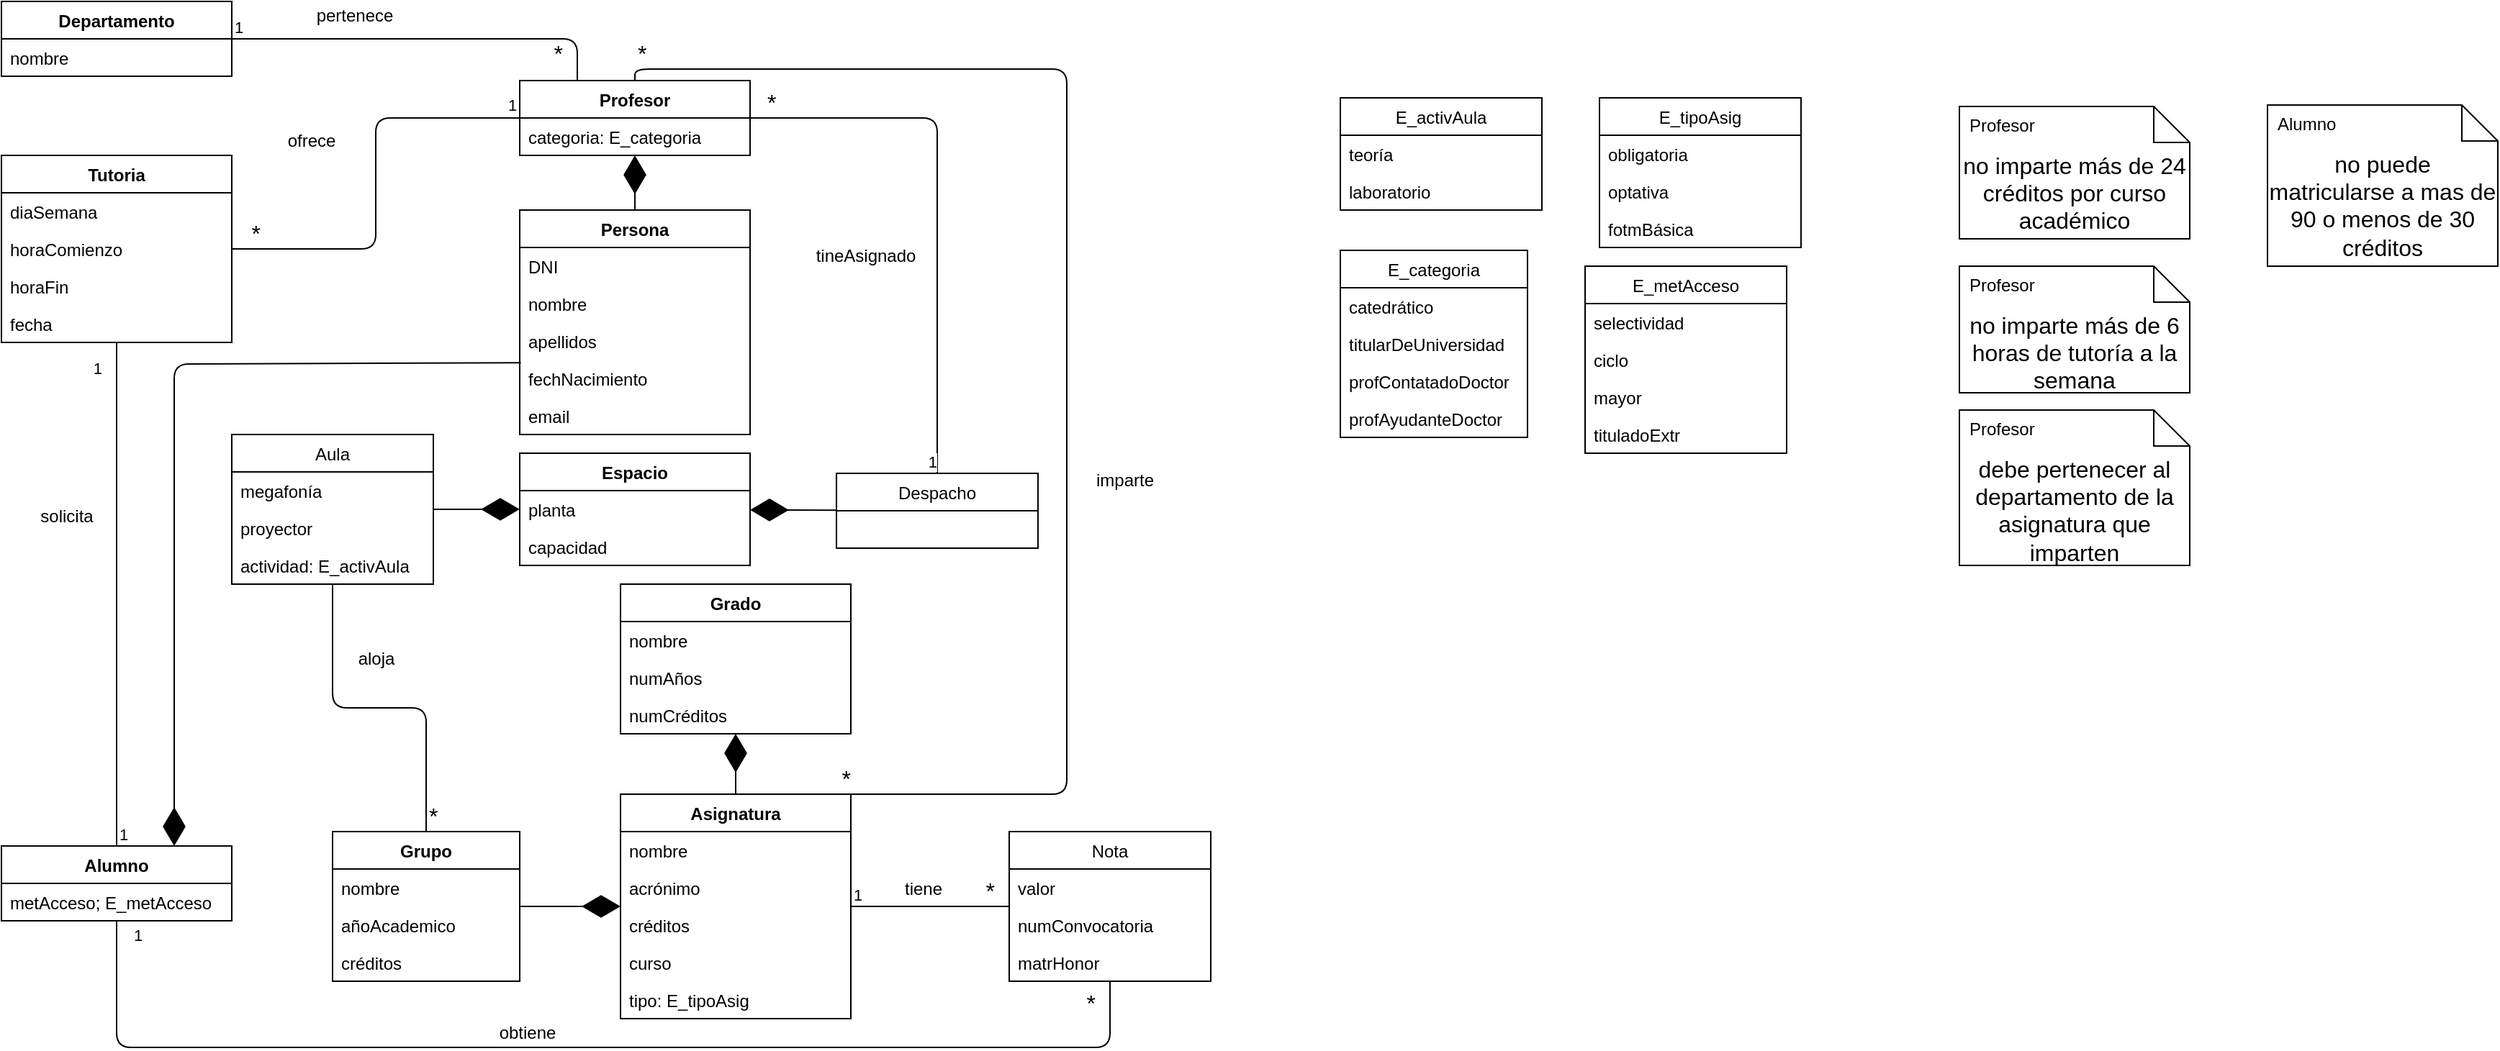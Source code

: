 <mxfile version="13.8.8" type="github">
  <diagram name="Page-1" id="e7e014a7-5840-1c2e-5031-d8a46d1fe8dd">
    <mxGraphModel dx="1422" dy="762" grid="1" gridSize="10" guides="1" tooltips="1" connect="1" arrows="1" fold="1" page="1" pageScale="1" pageWidth="1169" pageHeight="826" background="#ffffff" math="0" shadow="0">
      <root>
        <mxCell id="0" />
        <mxCell id="1" parent="0" />
        <mxCell id="M6ggTWckeQVyD1pX4SUF-41" value="Alumno" style="swimlane;fontStyle=1;align=center;verticalAlign=top;childLayout=stackLayout;horizontal=1;startSize=26;horizontalStack=0;resizeParent=1;resizeParentMax=0;resizeLast=0;collapsible=1;marginBottom=0;" parent="1" vertex="1">
          <mxGeometry x="180" y="620" width="160" height="52" as="geometry" />
        </mxCell>
        <mxCell id="M6ggTWckeQVyD1pX4SUF-42" value="metAcceso; E_metAcceso" style="text;strokeColor=none;fillColor=none;align=left;verticalAlign=top;spacingLeft=4;spacingRight=4;overflow=hidden;rotatable=0;points=[[0,0.5],[1,0.5]];portConstraint=eastwest;" parent="M6ggTWckeQVyD1pX4SUF-41" vertex="1">
          <mxGeometry y="26" width="160" height="26" as="geometry" />
        </mxCell>
        <mxCell id="M6ggTWckeQVyD1pX4SUF-49" value="Asignatura" style="swimlane;fontStyle=1;align=center;verticalAlign=top;childLayout=stackLayout;horizontal=1;startSize=26;horizontalStack=0;resizeParent=1;resizeParentMax=0;resizeLast=0;collapsible=1;marginBottom=0;" parent="1" vertex="1">
          <mxGeometry x="610" y="584" width="160" height="156" as="geometry" />
        </mxCell>
        <mxCell id="M6ggTWckeQVyD1pX4SUF-156" value="nombre" style="text;strokeColor=none;fillColor=none;align=left;verticalAlign=top;spacingLeft=4;spacingRight=4;overflow=hidden;rotatable=0;points=[[0,0.5],[1,0.5]];portConstraint=eastwest;" parent="M6ggTWckeQVyD1pX4SUF-49" vertex="1">
          <mxGeometry y="26" width="160" height="26" as="geometry" />
        </mxCell>
        <mxCell id="M6ggTWckeQVyD1pX4SUF-157" value="acrónimo" style="text;strokeColor=none;fillColor=none;align=left;verticalAlign=top;spacingLeft=4;spacingRight=4;overflow=hidden;rotatable=0;points=[[0,0.5],[1,0.5]];portConstraint=eastwest;" parent="M6ggTWckeQVyD1pX4SUF-49" vertex="1">
          <mxGeometry y="52" width="160" height="26" as="geometry" />
        </mxCell>
        <mxCell id="M6ggTWckeQVyD1pX4SUF-158" value="créditos" style="text;strokeColor=none;fillColor=none;align=left;verticalAlign=top;spacingLeft=4;spacingRight=4;overflow=hidden;rotatable=0;points=[[0,0.5],[1,0.5]];portConstraint=eastwest;" parent="M6ggTWckeQVyD1pX4SUF-49" vertex="1">
          <mxGeometry y="78" width="160" height="26" as="geometry" />
        </mxCell>
        <mxCell id="M6ggTWckeQVyD1pX4SUF-159" value="curso" style="text;strokeColor=none;fillColor=none;align=left;verticalAlign=top;spacingLeft=4;spacingRight=4;overflow=hidden;rotatable=0;points=[[0,0.5],[1,0.5]];portConstraint=eastwest;" parent="M6ggTWckeQVyD1pX4SUF-49" vertex="1">
          <mxGeometry y="104" width="160" height="26" as="geometry" />
        </mxCell>
        <mxCell id="M6ggTWckeQVyD1pX4SUF-50" value="tipo: E_tipoAsig" style="text;strokeColor=none;fillColor=none;align=left;verticalAlign=top;spacingLeft=4;spacingRight=4;overflow=hidden;rotatable=0;points=[[0,0.5],[1,0.5]];portConstraint=eastwest;" parent="M6ggTWckeQVyD1pX4SUF-49" vertex="1">
          <mxGeometry y="130" width="160" height="26" as="geometry" />
        </mxCell>
        <mxCell id="M6ggTWckeQVyD1pX4SUF-53" value="Grado" style="swimlane;fontStyle=1;align=center;verticalAlign=top;childLayout=stackLayout;horizontal=1;startSize=26;horizontalStack=0;resizeParent=1;resizeParentMax=0;resizeLast=0;collapsible=1;marginBottom=0;" parent="1" vertex="1">
          <mxGeometry x="610" y="438" width="160" height="104" as="geometry" />
        </mxCell>
        <mxCell id="M6ggTWckeQVyD1pX4SUF-177" value="nombre" style="text;strokeColor=none;fillColor=none;align=left;verticalAlign=top;spacingLeft=4;spacingRight=4;overflow=hidden;rotatable=0;points=[[0,0.5],[1,0.5]];portConstraint=eastwest;" parent="M6ggTWckeQVyD1pX4SUF-53" vertex="1">
          <mxGeometry y="26" width="160" height="26" as="geometry" />
        </mxCell>
        <mxCell id="M6ggTWckeQVyD1pX4SUF-178" value="numAños" style="text;strokeColor=none;fillColor=none;align=left;verticalAlign=top;spacingLeft=4;spacingRight=4;overflow=hidden;rotatable=0;points=[[0,0.5],[1,0.5]];portConstraint=eastwest;" parent="M6ggTWckeQVyD1pX4SUF-53" vertex="1">
          <mxGeometry y="52" width="160" height="26" as="geometry" />
        </mxCell>
        <mxCell id="M6ggTWckeQVyD1pX4SUF-54" value="numCréditos" style="text;strokeColor=none;fillColor=none;align=left;verticalAlign=top;spacingLeft=4;spacingRight=4;overflow=hidden;rotatable=0;points=[[0,0.5],[1,0.5]];portConstraint=eastwest;" parent="M6ggTWckeQVyD1pX4SUF-53" vertex="1">
          <mxGeometry y="78" width="160" height="26" as="geometry" />
        </mxCell>
        <mxCell id="M6ggTWckeQVyD1pX4SUF-70" value="Espacio" style="swimlane;fontStyle=1;align=center;verticalAlign=top;childLayout=stackLayout;horizontal=1;startSize=26;horizontalStack=0;resizeParent=1;resizeParentMax=0;resizeLast=0;collapsible=1;marginBottom=0;" parent="1" vertex="1">
          <mxGeometry x="540" y="347" width="160" height="78" as="geometry" />
        </mxCell>
        <mxCell id="M6ggTWckeQVyD1pX4SUF-122" value="planta" style="text;strokeColor=none;fillColor=none;align=left;verticalAlign=top;spacingLeft=4;spacingRight=4;overflow=hidden;rotatable=0;points=[[0,0.5],[1,0.5]];portConstraint=eastwest;" parent="M6ggTWckeQVyD1pX4SUF-70" vertex="1">
          <mxGeometry y="26" width="160" height="26" as="geometry" />
        </mxCell>
        <mxCell id="M6ggTWckeQVyD1pX4SUF-71" value="capacidad" style="text;strokeColor=none;fillColor=none;align=left;verticalAlign=top;spacingLeft=4;spacingRight=4;overflow=hidden;rotatable=0;points=[[0,0.5],[1,0.5]];portConstraint=eastwest;" parent="M6ggTWckeQVyD1pX4SUF-70" vertex="1">
          <mxGeometry y="52" width="160" height="26" as="geometry" />
        </mxCell>
        <mxCell id="M6ggTWckeQVyD1pX4SUF-74" value="Departamento" style="swimlane;fontStyle=1;align=center;verticalAlign=top;childLayout=stackLayout;horizontal=1;startSize=26;horizontalStack=0;resizeParent=1;resizeParentMax=0;resizeLast=0;collapsible=1;marginBottom=0;" parent="1" vertex="1">
          <mxGeometry x="180" y="33" width="160" height="52" as="geometry" />
        </mxCell>
        <mxCell id="M6ggTWckeQVyD1pX4SUF-75" value="nombre" style="text;strokeColor=none;fillColor=none;align=left;verticalAlign=top;spacingLeft=4;spacingRight=4;overflow=hidden;rotatable=0;points=[[0,0.5],[1,0.5]];portConstraint=eastwest;" parent="M6ggTWckeQVyD1pX4SUF-74" vertex="1">
          <mxGeometry y="26" width="160" height="26" as="geometry" />
        </mxCell>
        <mxCell id="M6ggTWckeQVyD1pX4SUF-78" value="Grupo" style="swimlane;fontStyle=1;align=center;verticalAlign=top;childLayout=stackLayout;horizontal=1;startSize=26;horizontalStack=0;resizeParent=1;resizeParentMax=0;resizeLast=0;collapsible=1;marginBottom=0;" parent="1" vertex="1">
          <mxGeometry x="410" y="610" width="130" height="104" as="geometry" />
        </mxCell>
        <mxCell id="M6ggTWckeQVyD1pX4SUF-179" value="nombre" style="text;strokeColor=none;fillColor=none;align=left;verticalAlign=top;spacingLeft=4;spacingRight=4;overflow=hidden;rotatable=0;points=[[0,0.5],[1,0.5]];portConstraint=eastwest;" parent="M6ggTWckeQVyD1pX4SUF-78" vertex="1">
          <mxGeometry y="26" width="130" height="26" as="geometry" />
        </mxCell>
        <mxCell id="M6ggTWckeQVyD1pX4SUF-180" value="añoAcademico" style="text;strokeColor=none;fillColor=none;align=left;verticalAlign=top;spacingLeft=4;spacingRight=4;overflow=hidden;rotatable=0;points=[[0,0.5],[1,0.5]];portConstraint=eastwest;" parent="M6ggTWckeQVyD1pX4SUF-78" vertex="1">
          <mxGeometry y="52" width="130" height="26" as="geometry" />
        </mxCell>
        <mxCell id="M6ggTWckeQVyD1pX4SUF-79" value="créditos" style="text;strokeColor=none;fillColor=none;align=left;verticalAlign=top;spacingLeft=4;spacingRight=4;overflow=hidden;rotatable=0;points=[[0,0.5],[1,0.5]];portConstraint=eastwest;" parent="M6ggTWckeQVyD1pX4SUF-78" vertex="1">
          <mxGeometry y="78" width="130" height="26" as="geometry" />
        </mxCell>
        <mxCell id="M6ggTWckeQVyD1pX4SUF-82" value="Profesor" style="swimlane;fontStyle=1;align=center;verticalAlign=top;childLayout=stackLayout;horizontal=1;startSize=26;horizontalStack=0;resizeParent=1;resizeParentMax=0;resizeLast=0;collapsible=1;marginBottom=0;" parent="1" vertex="1">
          <mxGeometry x="540" y="88" width="160" height="52" as="geometry" />
        </mxCell>
        <mxCell id="M6ggTWckeQVyD1pX4SUF-99" value="categoria: E_categoria" style="text;strokeColor=none;fillColor=none;align=left;verticalAlign=top;spacingLeft=4;spacingRight=4;overflow=hidden;rotatable=0;points=[[0,0.5],[1,0.5]];portConstraint=eastwest;" parent="M6ggTWckeQVyD1pX4SUF-82" vertex="1">
          <mxGeometry y="26" width="160" height="26" as="geometry" />
        </mxCell>
        <mxCell id="M6ggTWckeQVyD1pX4SUF-87" value="Tutoria" style="swimlane;fontStyle=1;align=center;verticalAlign=top;childLayout=stackLayout;horizontal=1;startSize=26;horizontalStack=0;resizeParent=1;resizeParentMax=0;resizeLast=0;collapsible=1;marginBottom=0;" parent="1" vertex="1">
          <mxGeometry x="180" y="140" width="160" height="130" as="geometry" />
        </mxCell>
        <mxCell id="M6ggTWckeQVyD1pX4SUF-123" value="diaSemana" style="text;strokeColor=none;fillColor=none;align=left;verticalAlign=top;spacingLeft=4;spacingRight=4;overflow=hidden;rotatable=0;points=[[0,0.5],[1,0.5]];portConstraint=eastwest;" parent="M6ggTWckeQVyD1pX4SUF-87" vertex="1">
          <mxGeometry y="26" width="160" height="26" as="geometry" />
        </mxCell>
        <mxCell id="M6ggTWckeQVyD1pX4SUF-126" value="horaComienzo" style="text;strokeColor=none;fillColor=none;align=left;verticalAlign=top;spacingLeft=4;spacingRight=4;overflow=hidden;rotatable=0;points=[[0,0.5],[1,0.5]];portConstraint=eastwest;" parent="M6ggTWckeQVyD1pX4SUF-87" vertex="1">
          <mxGeometry y="52" width="160" height="26" as="geometry" />
        </mxCell>
        <mxCell id="Cwh4qinpFO30hvYVrBIj-28" value="horaFin" style="text;strokeColor=none;fillColor=none;align=left;verticalAlign=top;spacingLeft=4;spacingRight=4;overflow=hidden;rotatable=0;points=[[0,0.5],[1,0.5]];portConstraint=eastwest;" vertex="1" parent="M6ggTWckeQVyD1pX4SUF-87">
          <mxGeometry y="78" width="160" height="26" as="geometry" />
        </mxCell>
        <mxCell id="M6ggTWckeQVyD1pX4SUF-88" value="fecha" style="text;strokeColor=none;fillColor=none;align=left;verticalAlign=top;spacingLeft=4;spacingRight=4;overflow=hidden;rotatable=0;points=[[0,0.5],[1,0.5]];portConstraint=eastwest;" parent="M6ggTWckeQVyD1pX4SUF-87" vertex="1">
          <mxGeometry y="104" width="160" height="26" as="geometry" />
        </mxCell>
        <mxCell id="M6ggTWckeQVyD1pX4SUF-113" value="E_categoria" style="swimlane;fontStyle=0;childLayout=stackLayout;horizontal=1;startSize=26;fillColor=none;horizontalStack=0;resizeParent=1;resizeParentMax=0;resizeLast=0;collapsible=1;marginBottom=0;" parent="1" vertex="1">
          <mxGeometry x="1110" y="206" width="130" height="130" as="geometry" />
        </mxCell>
        <mxCell id="M6ggTWckeQVyD1pX4SUF-114" value="catedrático" style="text;strokeColor=none;fillColor=none;align=left;verticalAlign=top;spacingLeft=4;spacingRight=4;overflow=hidden;rotatable=0;points=[[0,0.5],[1,0.5]];portConstraint=eastwest;" parent="M6ggTWckeQVyD1pX4SUF-113" vertex="1">
          <mxGeometry y="26" width="130" height="26" as="geometry" />
        </mxCell>
        <mxCell id="M6ggTWckeQVyD1pX4SUF-117" value="titularDeUniversidad" style="text;strokeColor=none;fillColor=none;align=left;verticalAlign=top;spacingLeft=4;spacingRight=4;overflow=hidden;rotatable=0;points=[[0,0.5],[1,0.5]];portConstraint=eastwest;" parent="M6ggTWckeQVyD1pX4SUF-113" vertex="1">
          <mxGeometry y="52" width="130" height="26" as="geometry" />
        </mxCell>
        <mxCell id="M6ggTWckeQVyD1pX4SUF-115" value="profContatadoDoctor" style="text;strokeColor=none;fillColor=none;align=left;verticalAlign=top;spacingLeft=4;spacingRight=4;overflow=hidden;rotatable=0;points=[[0,0.5],[1,0.5]];portConstraint=eastwest;" parent="M6ggTWckeQVyD1pX4SUF-113" vertex="1">
          <mxGeometry y="78" width="130" height="26" as="geometry" />
        </mxCell>
        <mxCell id="M6ggTWckeQVyD1pX4SUF-116" value="profAyudanteDoctor" style="text;strokeColor=none;fillColor=none;align=left;verticalAlign=top;spacingLeft=4;spacingRight=4;overflow=hidden;rotatable=0;points=[[0,0.5],[1,0.5]];portConstraint=eastwest;" parent="M6ggTWckeQVyD1pX4SUF-113" vertex="1">
          <mxGeometry y="104" width="130" height="26" as="geometry" />
        </mxCell>
        <mxCell id="M6ggTWckeQVyD1pX4SUF-135" value="Aula" style="swimlane;fontStyle=0;childLayout=stackLayout;horizontal=1;startSize=26;fillColor=none;horizontalStack=0;resizeParent=1;resizeParentMax=0;resizeLast=0;collapsible=1;marginBottom=0;" parent="1" vertex="1">
          <mxGeometry x="340" y="334" width="140" height="104" as="geometry" />
        </mxCell>
        <mxCell id="M6ggTWckeQVyD1pX4SUF-136" value="megafonía" style="text;strokeColor=none;fillColor=none;align=left;verticalAlign=top;spacingLeft=4;spacingRight=4;overflow=hidden;rotatable=0;points=[[0,0.5],[1,0.5]];portConstraint=eastwest;" parent="M6ggTWckeQVyD1pX4SUF-135" vertex="1">
          <mxGeometry y="26" width="140" height="26" as="geometry" />
        </mxCell>
        <mxCell id="M6ggTWckeQVyD1pX4SUF-151" value="proyector" style="text;strokeColor=none;fillColor=none;align=left;verticalAlign=top;spacingLeft=4;spacingRight=4;overflow=hidden;rotatable=0;points=[[0,0.5],[1,0.5]];portConstraint=eastwest;" parent="M6ggTWckeQVyD1pX4SUF-135" vertex="1">
          <mxGeometry y="52" width="140" height="26" as="geometry" />
        </mxCell>
        <mxCell id="M6ggTWckeQVyD1pX4SUF-137" value="actividad: E_activAula" style="text;strokeColor=none;fillColor=none;align=left;verticalAlign=top;spacingLeft=4;spacingRight=4;overflow=hidden;rotatable=0;points=[[0,0.5],[1,0.5]];portConstraint=eastwest;" parent="M6ggTWckeQVyD1pX4SUF-135" vertex="1">
          <mxGeometry y="78" width="140" height="26" as="geometry" />
        </mxCell>
        <mxCell id="M6ggTWckeQVyD1pX4SUF-139" value="Despacho" style="swimlane;fontStyle=0;childLayout=stackLayout;horizontal=1;startSize=26;fillColor=none;horizontalStack=0;resizeParent=1;resizeParentMax=0;resizeLast=0;collapsible=1;marginBottom=0;" parent="1" vertex="1">
          <mxGeometry x="760" y="361" width="140" height="52" as="geometry" />
        </mxCell>
        <mxCell id="M6ggTWckeQVyD1pX4SUF-145" value="" style="endArrow=diamondThin;endFill=1;endSize=24;html=1;" parent="1" source="M6ggTWckeQVyD1pX4SUF-139" target="M6ggTWckeQVyD1pX4SUF-70" edge="1">
          <mxGeometry width="160" relative="1" as="geometry">
            <mxPoint x="130" y="400" as="sourcePoint" />
            <mxPoint x="290" y="400" as="targetPoint" />
          </mxGeometry>
        </mxCell>
        <mxCell id="M6ggTWckeQVyD1pX4SUF-147" value="" style="endArrow=diamondThin;endFill=1;endSize=24;html=1;" parent="1" source="M6ggTWckeQVyD1pX4SUF-135" target="M6ggTWckeQVyD1pX4SUF-70" edge="1">
          <mxGeometry width="160" relative="1" as="geometry">
            <mxPoint x="130" y="380" as="sourcePoint" />
            <mxPoint x="290" y="380" as="targetPoint" />
          </mxGeometry>
        </mxCell>
        <mxCell id="M6ggTWckeQVyD1pX4SUF-148" value="" style="endArrow=none;html=1;edgeStyle=orthogonalEdgeStyle;" parent="1" source="M6ggTWckeQVyD1pX4SUF-82" target="M6ggTWckeQVyD1pX4SUF-139" edge="1">
          <mxGeometry relative="1" as="geometry">
            <mxPoint x="130" y="380" as="sourcePoint" />
            <mxPoint x="290" y="380" as="targetPoint" />
          </mxGeometry>
        </mxCell>
        <mxCell id="M6ggTWckeQVyD1pX4SUF-149" value="*" style="edgeLabel;resizable=0;html=1;align=left;verticalAlign=bottom;fontSize=16;" parent="M6ggTWckeQVyD1pX4SUF-148" connectable="0" vertex="1">
          <mxGeometry x="-1" relative="1" as="geometry">
            <mxPoint x="10" as="offset" />
          </mxGeometry>
        </mxCell>
        <mxCell id="M6ggTWckeQVyD1pX4SUF-150" value="1" style="edgeLabel;resizable=0;html=1;align=right;verticalAlign=bottom;" parent="M6ggTWckeQVyD1pX4SUF-148" connectable="0" vertex="1">
          <mxGeometry x="1" relative="1" as="geometry" />
        </mxCell>
        <mxCell id="M6ggTWckeQVyD1pX4SUF-152" value="E_activAula" style="swimlane;fontStyle=0;childLayout=stackLayout;horizontal=1;startSize=26;fillColor=none;horizontalStack=0;resizeParent=1;resizeParentMax=0;resizeLast=0;collapsible=1;marginBottom=0;" parent="1" vertex="1">
          <mxGeometry x="1110" y="100" width="140" height="78" as="geometry" />
        </mxCell>
        <mxCell id="M6ggTWckeQVyD1pX4SUF-153" value="teoría" style="text;strokeColor=none;fillColor=none;align=left;verticalAlign=top;spacingLeft=4;spacingRight=4;overflow=hidden;rotatable=0;points=[[0,0.5],[1,0.5]];portConstraint=eastwest;" parent="M6ggTWckeQVyD1pX4SUF-152" vertex="1">
          <mxGeometry y="26" width="140" height="26" as="geometry" />
        </mxCell>
        <mxCell id="M6ggTWckeQVyD1pX4SUF-154" value="laboratorio" style="text;strokeColor=none;fillColor=none;align=left;verticalAlign=top;spacingLeft=4;spacingRight=4;overflow=hidden;rotatable=0;points=[[0,0.5],[1,0.5]];portConstraint=eastwest;" parent="M6ggTWckeQVyD1pX4SUF-152" vertex="1">
          <mxGeometry y="52" width="140" height="26" as="geometry" />
        </mxCell>
        <mxCell id="M6ggTWckeQVyD1pX4SUF-160" value="E_tipoAsig" style="swimlane;fontStyle=0;childLayout=stackLayout;horizontal=1;startSize=26;fillColor=none;horizontalStack=0;resizeParent=1;resizeParentMax=0;resizeLast=0;collapsible=1;marginBottom=0;" parent="1" vertex="1">
          <mxGeometry x="1290" y="100" width="140" height="104" as="geometry" />
        </mxCell>
        <mxCell id="M6ggTWckeQVyD1pX4SUF-161" value="obligatoria" style="text;strokeColor=none;fillColor=none;align=left;verticalAlign=top;spacingLeft=4;spacingRight=4;overflow=hidden;rotatable=0;points=[[0,0.5],[1,0.5]];portConstraint=eastwest;" parent="M6ggTWckeQVyD1pX4SUF-160" vertex="1">
          <mxGeometry y="26" width="140" height="26" as="geometry" />
        </mxCell>
        <mxCell id="M6ggTWckeQVyD1pX4SUF-162" value="optativa" style="text;strokeColor=none;fillColor=none;align=left;verticalAlign=top;spacingLeft=4;spacingRight=4;overflow=hidden;rotatable=0;points=[[0,0.5],[1,0.5]];portConstraint=eastwest;" parent="M6ggTWckeQVyD1pX4SUF-160" vertex="1">
          <mxGeometry y="52" width="140" height="26" as="geometry" />
        </mxCell>
        <mxCell id="M6ggTWckeQVyD1pX4SUF-163" value="fotmBásica" style="text;strokeColor=none;fillColor=none;align=left;verticalAlign=top;spacingLeft=4;spacingRight=4;overflow=hidden;rotatable=0;points=[[0,0.5],[1,0.5]];portConstraint=eastwest;" parent="M6ggTWckeQVyD1pX4SUF-160" vertex="1">
          <mxGeometry y="78" width="140" height="26" as="geometry" />
        </mxCell>
        <mxCell id="M6ggTWckeQVyD1pX4SUF-169" value="E_metAcceso" style="swimlane;fontStyle=0;childLayout=stackLayout;horizontal=1;startSize=26;fillColor=none;horizontalStack=0;resizeParent=1;resizeParentMax=0;resizeLast=0;collapsible=1;marginBottom=0;" parent="1" vertex="1">
          <mxGeometry x="1280" y="217" width="140" height="130" as="geometry" />
        </mxCell>
        <mxCell id="M6ggTWckeQVyD1pX4SUF-170" value="selectividad" style="text;strokeColor=none;fillColor=none;align=left;verticalAlign=top;spacingLeft=4;spacingRight=4;overflow=hidden;rotatable=0;points=[[0,0.5],[1,0.5]];portConstraint=eastwest;" parent="M6ggTWckeQVyD1pX4SUF-169" vertex="1">
          <mxGeometry y="26" width="140" height="26" as="geometry" />
        </mxCell>
        <mxCell id="M6ggTWckeQVyD1pX4SUF-171" value="ciclo" style="text;strokeColor=none;fillColor=none;align=left;verticalAlign=top;spacingLeft=4;spacingRight=4;overflow=hidden;rotatable=0;points=[[0,0.5],[1,0.5]];portConstraint=eastwest;" parent="M6ggTWckeQVyD1pX4SUF-169" vertex="1">
          <mxGeometry y="52" width="140" height="26" as="geometry" />
        </mxCell>
        <mxCell id="Cwh4qinpFO30hvYVrBIj-2" value="mayor" style="text;strokeColor=none;fillColor=none;align=left;verticalAlign=top;spacingLeft=4;spacingRight=4;overflow=hidden;rotatable=0;points=[[0,0.5],[1,0.5]];portConstraint=eastwest;" vertex="1" parent="M6ggTWckeQVyD1pX4SUF-169">
          <mxGeometry y="78" width="140" height="26" as="geometry" />
        </mxCell>
        <mxCell id="M6ggTWckeQVyD1pX4SUF-172" value="tituladoExtr" style="text;strokeColor=none;fillColor=none;align=left;verticalAlign=top;spacingLeft=4;spacingRight=4;overflow=hidden;rotatable=0;points=[[0,0.5],[1,0.5]];portConstraint=eastwest;" parent="M6ggTWckeQVyD1pX4SUF-169" vertex="1">
          <mxGeometry y="104" width="140" height="26" as="geometry" />
        </mxCell>
        <mxCell id="M6ggTWckeQVyD1pX4SUF-173" value="Nota" style="swimlane;fontStyle=0;childLayout=stackLayout;horizontal=1;startSize=26;fillColor=none;horizontalStack=0;resizeParent=1;resizeParentMax=0;resizeLast=0;collapsible=1;marginBottom=0;" parent="1" vertex="1">
          <mxGeometry x="880" y="610" width="140" height="104" as="geometry" />
        </mxCell>
        <mxCell id="M6ggTWckeQVyD1pX4SUF-174" value="valor" style="text;strokeColor=none;fillColor=none;align=left;verticalAlign=top;spacingLeft=4;spacingRight=4;overflow=hidden;rotatable=0;points=[[0,0.5],[1,0.5]];portConstraint=eastwest;" parent="M6ggTWckeQVyD1pX4SUF-173" vertex="1">
          <mxGeometry y="26" width="140" height="26" as="geometry" />
        </mxCell>
        <mxCell id="M6ggTWckeQVyD1pX4SUF-175" value="numConvocatoria" style="text;strokeColor=none;fillColor=none;align=left;verticalAlign=top;spacingLeft=4;spacingRight=4;overflow=hidden;rotatable=0;points=[[0,0.5],[1,0.5]];portConstraint=eastwest;" parent="M6ggTWckeQVyD1pX4SUF-173" vertex="1">
          <mxGeometry y="52" width="140" height="26" as="geometry" />
        </mxCell>
        <mxCell id="M6ggTWckeQVyD1pX4SUF-176" value="matrHonor" style="text;strokeColor=none;fillColor=none;align=left;verticalAlign=top;spacingLeft=4;spacingRight=4;overflow=hidden;rotatable=0;points=[[0,0.5],[1,0.5]];portConstraint=eastwest;" parent="M6ggTWckeQVyD1pX4SUF-173" vertex="1">
          <mxGeometry y="78" width="140" height="26" as="geometry" />
        </mxCell>
        <mxCell id="UAa4CJf52LfsiErVCVyS-1" value="" style="endArrow=none;html=1;edgeStyle=orthogonalEdgeStyle;" parent="1" source="M6ggTWckeQVyD1pX4SUF-82" target="M6ggTWckeQVyD1pX4SUF-87" edge="1">
          <mxGeometry relative="1" as="geometry">
            <mxPoint x="150" y="270" as="sourcePoint" />
            <mxPoint x="310" y="270" as="targetPoint" />
          </mxGeometry>
        </mxCell>
        <mxCell id="UAa4CJf52LfsiErVCVyS-2" value="1" style="edgeLabel;resizable=0;html=1;align=left;verticalAlign=bottom;" parent="UAa4CJf52LfsiErVCVyS-1" connectable="0" vertex="1">
          <mxGeometry x="-1" relative="1" as="geometry">
            <mxPoint x="-10" y="-1" as="offset" />
          </mxGeometry>
        </mxCell>
        <mxCell id="UAa4CJf52LfsiErVCVyS-3" value="*" style="edgeLabel;resizable=0;html=1;align=right;verticalAlign=bottom;fontSize=16;" parent="UAa4CJf52LfsiErVCVyS-1" connectable="0" vertex="1">
          <mxGeometry x="1" relative="1" as="geometry">
            <mxPoint x="20" as="offset" />
          </mxGeometry>
        </mxCell>
        <mxCell id="UAa4CJf52LfsiErVCVyS-18" value="solicita" style="text;html=1;align=center;verticalAlign=middle;resizable=0;points=[];autosize=1;" parent="1" vertex="1">
          <mxGeometry x="200" y="381" width="50" height="20" as="geometry" />
        </mxCell>
        <mxCell id="UAa4CJf52LfsiErVCVyS-19" value="" style="endArrow=none;html=1;edgeStyle=orthogonalEdgeStyle;" parent="1" source="M6ggTWckeQVyD1pX4SUF-78" target="M6ggTWckeQVyD1pX4SUF-135" edge="1">
          <mxGeometry relative="1" as="geometry">
            <mxPoint x="150" y="400" as="sourcePoint" />
            <mxPoint x="350" y="510" as="targetPoint" />
          </mxGeometry>
        </mxCell>
        <mxCell id="UAa4CJf52LfsiErVCVyS-20" value="*" style="edgeLabel;resizable=0;html=1;align=left;verticalAlign=bottom;fontSize=16;" parent="UAa4CJf52LfsiErVCVyS-19" connectable="0" vertex="1">
          <mxGeometry x="-1" relative="1" as="geometry" />
        </mxCell>
        <mxCell id="UAa4CJf52LfsiErVCVyS-26" value="aloja" style="text;html=1;align=center;verticalAlign=middle;resizable=0;points=[];autosize=1;" parent="1" vertex="1">
          <mxGeometry x="420" y="480" width="40" height="20" as="geometry" />
        </mxCell>
        <mxCell id="UAa4CJf52LfsiErVCVyS-27" value="" style="endArrow=diamondThin;endFill=1;endSize=24;html=1;" parent="1" source="M6ggTWckeQVyD1pX4SUF-78" target="M6ggTWckeQVyD1pX4SUF-49" edge="1">
          <mxGeometry width="160" relative="1" as="geometry">
            <mxPoint x="350" y="400" as="sourcePoint" />
            <mxPoint x="510" y="400" as="targetPoint" />
          </mxGeometry>
        </mxCell>
        <mxCell id="UAa4CJf52LfsiErVCVyS-28" value="ofrece" style="text;html=1;align=center;verticalAlign=middle;resizable=0;points=[];autosize=1;" parent="1" vertex="1">
          <mxGeometry x="370" y="120" width="50" height="20" as="geometry" />
        </mxCell>
        <mxCell id="UAa4CJf52LfsiErVCVyS-29" value="tineAsignado" style="text;html=1;align=center;verticalAlign=middle;resizable=0;points=[];autosize=1;" parent="1" vertex="1">
          <mxGeometry x="740" y="200" width="80" height="20" as="geometry" />
        </mxCell>
        <mxCell id="UAa4CJf52LfsiErVCVyS-30" value="" style="endArrow=none;html=1;edgeStyle=orthogonalEdgeStyle;" parent="1" source="M6ggTWckeQVyD1pX4SUF-82" target="M6ggTWckeQVyD1pX4SUF-49" edge="1">
          <mxGeometry relative="1" as="geometry">
            <mxPoint x="350" y="400" as="sourcePoint" />
            <mxPoint x="510" y="400" as="targetPoint" />
            <Array as="points">
              <mxPoint x="620" y="80" />
              <mxPoint x="920" y="80" />
              <mxPoint x="920" y="584" />
            </Array>
          </mxGeometry>
        </mxCell>
        <mxCell id="UAa4CJf52LfsiErVCVyS-31" value="*" style="edgeLabel;resizable=0;html=1;align=left;verticalAlign=bottom;fontSize=16;" parent="UAa4CJf52LfsiErVCVyS-30" connectable="0" vertex="1">
          <mxGeometry x="-1" relative="1" as="geometry">
            <mxPoint y="-8" as="offset" />
          </mxGeometry>
        </mxCell>
        <mxCell id="UAa4CJf52LfsiErVCVyS-32" value="*" style="edgeLabel;resizable=0;html=1;align=right;verticalAlign=bottom;fontSize=16;" parent="UAa4CJf52LfsiErVCVyS-30" connectable="0" vertex="1">
          <mxGeometry x="1" relative="1" as="geometry" />
        </mxCell>
        <mxCell id="UAa4CJf52LfsiErVCVyS-33" value="" style="endArrow=none;html=1;edgeStyle=orthogonalEdgeStyle;" parent="1" source="M6ggTWckeQVyD1pX4SUF-49" target="M6ggTWckeQVyD1pX4SUF-173" edge="1">
          <mxGeometry relative="1" as="geometry">
            <mxPoint x="350" y="400" as="sourcePoint" />
            <mxPoint x="510" y="400" as="targetPoint" />
          </mxGeometry>
        </mxCell>
        <mxCell id="UAa4CJf52LfsiErVCVyS-34" value="1" style="edgeLabel;resizable=0;html=1;align=left;verticalAlign=bottom;" parent="UAa4CJf52LfsiErVCVyS-33" connectable="0" vertex="1">
          <mxGeometry x="-1" relative="1" as="geometry" />
        </mxCell>
        <mxCell id="UAa4CJf52LfsiErVCVyS-35" value="*" style="edgeLabel;resizable=0;html=1;align=right;verticalAlign=bottom;fontSize=16;" parent="UAa4CJf52LfsiErVCVyS-33" connectable="0" vertex="1">
          <mxGeometry x="1" relative="1" as="geometry">
            <mxPoint x="-10" as="offset" />
          </mxGeometry>
        </mxCell>
        <mxCell id="UAa4CJf52LfsiErVCVyS-37" value="imparte" style="text;html=1;align=center;verticalAlign=middle;resizable=0;points=[];autosize=1;" parent="1" vertex="1">
          <mxGeometry x="930" y="356" width="60" height="20" as="geometry" />
        </mxCell>
        <mxCell id="UAa4CJf52LfsiErVCVyS-38" value="" style="endArrow=none;html=1;edgeStyle=orthogonalEdgeStyle;entryX=0.25;entryY=0;entryDx=0;entryDy=0;" parent="1" source="M6ggTWckeQVyD1pX4SUF-74" target="M6ggTWckeQVyD1pX4SUF-82" edge="1">
          <mxGeometry relative="1" as="geometry">
            <mxPoint x="210" y="400" as="sourcePoint" />
            <mxPoint x="508.08" y="86.004" as="targetPoint" />
          </mxGeometry>
        </mxCell>
        <mxCell id="UAa4CJf52LfsiErVCVyS-39" value="1" style="edgeLabel;resizable=0;html=1;align=left;verticalAlign=bottom;" parent="UAa4CJf52LfsiErVCVyS-38" connectable="0" vertex="1">
          <mxGeometry x="-1" relative="1" as="geometry" />
        </mxCell>
        <mxCell id="UAa4CJf52LfsiErVCVyS-40" value="*" style="edgeLabel;resizable=0;html=1;align=right;verticalAlign=bottom;fontSize=16;" parent="UAa4CJf52LfsiErVCVyS-38" connectable="0" vertex="1">
          <mxGeometry x="1" relative="1" as="geometry">
            <mxPoint x="-10" y="-8" as="offset" />
          </mxGeometry>
        </mxCell>
        <mxCell id="UAa4CJf52LfsiErVCVyS-41" value="pertenece" style="text;html=1;align=center;verticalAlign=middle;resizable=0;points=[];autosize=1;" parent="1" vertex="1">
          <mxGeometry x="390" y="33" width="70" height="20" as="geometry" />
        </mxCell>
        <mxCell id="UAa4CJf52LfsiErVCVyS-42" value="" style="endArrow=diamondThin;endFill=1;endSize=24;html=1;" parent="1" source="M6ggTWckeQVyD1pX4SUF-49" target="M6ggTWckeQVyD1pX4SUF-53" edge="1">
          <mxGeometry width="160" relative="1" as="geometry">
            <mxPoint x="500" y="400" as="sourcePoint" />
            <mxPoint x="660" y="400" as="targetPoint" />
          </mxGeometry>
        </mxCell>
        <mxCell id="UAa4CJf52LfsiErVCVyS-43" value="obtiene" style="text;html=1;align=center;verticalAlign=middle;resizable=0;points=[];autosize=1;" parent="1" vertex="1">
          <mxGeometry x="520" y="740" width="50" height="20" as="geometry" />
        </mxCell>
        <mxCell id="UAa4CJf52LfsiErVCVyS-47" value="" style="endArrow=none;html=1;edgeStyle=orthogonalEdgeStyle;" parent="1" source="M6ggTWckeQVyD1pX4SUF-41" target="M6ggTWckeQVyD1pX4SUF-173" edge="1">
          <mxGeometry relative="1" as="geometry">
            <mxPoint x="500" y="400" as="sourcePoint" />
            <mxPoint x="660" y="400" as="targetPoint" />
            <Array as="points">
              <mxPoint x="950" y="760" />
            </Array>
          </mxGeometry>
        </mxCell>
        <mxCell id="UAa4CJf52LfsiErVCVyS-48" value="1" style="edgeLabel;resizable=0;html=1;align=left;verticalAlign=bottom;" parent="UAa4CJf52LfsiErVCVyS-47" connectable="0" vertex="1">
          <mxGeometry x="-1" relative="1" as="geometry">
            <mxPoint x="10" y="18" as="offset" />
          </mxGeometry>
        </mxCell>
        <mxCell id="UAa4CJf52LfsiErVCVyS-49" value="*" style="edgeLabel;resizable=0;html=1;align=right;verticalAlign=bottom;fontSize=16;" parent="UAa4CJf52LfsiErVCVyS-47" connectable="0" vertex="1">
          <mxGeometry x="1" relative="1" as="geometry">
            <mxPoint x="-10" y="26" as="offset" />
          </mxGeometry>
        </mxCell>
        <mxCell id="UAa4CJf52LfsiErVCVyS-50" value="tiene" style="text;html=1;align=center;verticalAlign=middle;resizable=0;points=[];autosize=1;" parent="1" vertex="1">
          <mxGeometry x="800" y="640" width="40" height="20" as="geometry" />
        </mxCell>
        <mxCell id="Cwh4qinpFO30hvYVrBIj-3" value="" style="endArrow=none;html=1;edgeStyle=orthogonalEdgeStyle;" edge="1" parent="1" source="M6ggTWckeQVyD1pX4SUF-41" target="M6ggTWckeQVyD1pX4SUF-87">
          <mxGeometry relative="1" as="geometry">
            <mxPoint x="540" y="330" as="sourcePoint" />
            <mxPoint x="700" y="330" as="targetPoint" />
          </mxGeometry>
        </mxCell>
        <mxCell id="Cwh4qinpFO30hvYVrBIj-4" value="1" style="edgeLabel;resizable=0;html=1;align=left;verticalAlign=bottom;" connectable="0" vertex="1" parent="Cwh4qinpFO30hvYVrBIj-3">
          <mxGeometry x="-1" relative="1" as="geometry" />
        </mxCell>
        <mxCell id="Cwh4qinpFO30hvYVrBIj-5" value="1" style="edgeLabel;resizable=0;html=1;align=right;verticalAlign=bottom;" connectable="0" vertex="1" parent="Cwh4qinpFO30hvYVrBIj-3">
          <mxGeometry x="1" relative="1" as="geometry">
            <mxPoint x="-10" y="26" as="offset" />
          </mxGeometry>
        </mxCell>
        <mxCell id="Cwh4qinpFO30hvYVrBIj-13" value="Persona" style="swimlane;fontStyle=1;align=center;verticalAlign=top;childLayout=stackLayout;horizontal=1;startSize=26;horizontalStack=0;resizeParent=1;resizeParentMax=0;resizeLast=0;collapsible=1;marginBottom=0;" vertex="1" parent="1">
          <mxGeometry x="540" y="178" width="160" height="156" as="geometry" />
        </mxCell>
        <mxCell id="Cwh4qinpFO30hvYVrBIj-14" value="DNI" style="text;strokeColor=none;fillColor=none;align=left;verticalAlign=top;spacingLeft=4;spacingRight=4;overflow=hidden;rotatable=0;points=[[0,0.5],[1,0.5]];portConstraint=eastwest;" vertex="1" parent="Cwh4qinpFO30hvYVrBIj-13">
          <mxGeometry y="26" width="160" height="26" as="geometry" />
        </mxCell>
        <mxCell id="Cwh4qinpFO30hvYVrBIj-15" value="nombre" style="text;strokeColor=none;fillColor=none;align=left;verticalAlign=top;spacingLeft=4;spacingRight=4;overflow=hidden;rotatable=0;points=[[0,0.5],[1,0.5]];portConstraint=eastwest;" vertex="1" parent="Cwh4qinpFO30hvYVrBIj-13">
          <mxGeometry y="52" width="160" height="26" as="geometry" />
        </mxCell>
        <mxCell id="Cwh4qinpFO30hvYVrBIj-16" value="apellidos" style="text;strokeColor=none;fillColor=none;align=left;verticalAlign=top;spacingLeft=4;spacingRight=4;overflow=hidden;rotatable=0;points=[[0,0.5],[1,0.5]];portConstraint=eastwest;" vertex="1" parent="Cwh4qinpFO30hvYVrBIj-13">
          <mxGeometry y="78" width="160" height="26" as="geometry" />
        </mxCell>
        <mxCell id="Cwh4qinpFO30hvYVrBIj-17" value="fechNacimiento" style="text;strokeColor=none;fillColor=none;align=left;verticalAlign=top;spacingLeft=4;spacingRight=4;overflow=hidden;rotatable=0;points=[[0,0.5],[1,0.5]];portConstraint=eastwest;" vertex="1" parent="Cwh4qinpFO30hvYVrBIj-13">
          <mxGeometry y="104" width="160" height="26" as="geometry" />
        </mxCell>
        <mxCell id="Cwh4qinpFO30hvYVrBIj-18" value="email" style="text;strokeColor=none;fillColor=none;align=left;verticalAlign=top;spacingLeft=4;spacingRight=4;overflow=hidden;rotatable=0;points=[[0,0.5],[1,0.5]];portConstraint=eastwest;" vertex="1" parent="Cwh4qinpFO30hvYVrBIj-13">
          <mxGeometry y="130" width="160" height="26" as="geometry" />
        </mxCell>
        <mxCell id="Cwh4qinpFO30hvYVrBIj-24" value="" style="endArrow=diamondThin;endFill=1;endSize=24;html=1;" edge="1" parent="1" source="Cwh4qinpFO30hvYVrBIj-13" target="M6ggTWckeQVyD1pX4SUF-82">
          <mxGeometry width="160" relative="1" as="geometry">
            <mxPoint x="450" y="350" as="sourcePoint" />
            <mxPoint x="610" y="350" as="targetPoint" />
          </mxGeometry>
        </mxCell>
        <mxCell id="Cwh4qinpFO30hvYVrBIj-25" value="" style="endArrow=diamondThin;endFill=1;endSize=24;html=1;exitX=0.005;exitY=0.083;exitDx=0;exitDy=0;exitPerimeter=0;entryX=0.75;entryY=0;entryDx=0;entryDy=0;" edge="1" parent="1" source="Cwh4qinpFO30hvYVrBIj-17" target="M6ggTWckeQVyD1pX4SUF-41">
          <mxGeometry width="160" relative="1" as="geometry">
            <mxPoint x="450" y="350" as="sourcePoint" />
            <mxPoint x="610" y="350" as="targetPoint" />
            <Array as="points">
              <mxPoint x="300" y="285" />
            </Array>
          </mxGeometry>
        </mxCell>
        <mxCell id="Cwh4qinpFO30hvYVrBIj-29" value="no imparte más de 6 horas de tutoría a la semana" style="shape=note2;boundedLbl=1;whiteSpace=wrap;html=1;size=25;verticalAlign=top;align=center;fontSize=16;" vertex="1" parent="1">
          <mxGeometry x="1540" y="217" width="160" height="88" as="geometry" />
        </mxCell>
        <mxCell id="Cwh4qinpFO30hvYVrBIj-30" value="Profesor" style="resizeWidth=1;part=1;strokeColor=none;fillColor=none;align=left;spacingLeft=5;" vertex="1" parent="Cwh4qinpFO30hvYVrBIj-29">
          <mxGeometry width="160" height="25" relative="1" as="geometry" />
        </mxCell>
        <mxCell id="Cwh4qinpFO30hvYVrBIj-31" value="no imparte más de 24 créditos por curso académico" style="shape=note2;boundedLbl=1;whiteSpace=wrap;html=1;size=25;verticalAlign=top;align=center;fontSize=16;" vertex="1" parent="1">
          <mxGeometry x="1540" y="106" width="160" height="92" as="geometry" />
        </mxCell>
        <mxCell id="Cwh4qinpFO30hvYVrBIj-32" value="Profesor" style="resizeWidth=1;part=1;strokeColor=none;fillColor=none;align=left;spacingLeft=5;" vertex="1" parent="Cwh4qinpFO30hvYVrBIj-31">
          <mxGeometry width="160" height="25" relative="1" as="geometry" />
        </mxCell>
        <mxCell id="Cwh4qinpFO30hvYVrBIj-33" value="debe pertenecer al departamento de la asignatura que imparten" style="shape=note2;boundedLbl=1;whiteSpace=wrap;html=1;size=25;verticalAlign=top;align=center;fontSize=16;" vertex="1" parent="1">
          <mxGeometry x="1540" y="317" width="160" height="108" as="geometry" />
        </mxCell>
        <mxCell id="Cwh4qinpFO30hvYVrBIj-34" value="Profesor" style="resizeWidth=1;part=1;strokeColor=none;fillColor=none;align=left;spacingLeft=5;" vertex="1" parent="Cwh4qinpFO30hvYVrBIj-33">
          <mxGeometry width="160" height="25" relative="1" as="geometry" />
        </mxCell>
        <mxCell id="Cwh4qinpFO30hvYVrBIj-35" value="no puede matricularse a mas de 90 o menos de 30 créditos" style="shape=note2;boundedLbl=1;whiteSpace=wrap;html=1;size=25;verticalAlign=top;align=center;fontSize=16;" vertex="1" parent="1">
          <mxGeometry x="1754" y="105" width="160" height="112" as="geometry" />
        </mxCell>
        <mxCell id="Cwh4qinpFO30hvYVrBIj-36" value="Alumno" style="resizeWidth=1;part=1;strokeColor=none;fillColor=none;align=left;spacingLeft=5;" vertex="1" parent="Cwh4qinpFO30hvYVrBIj-35">
          <mxGeometry width="160" height="25" relative="1" as="geometry" />
        </mxCell>
      </root>
    </mxGraphModel>
  </diagram>
</mxfile>
